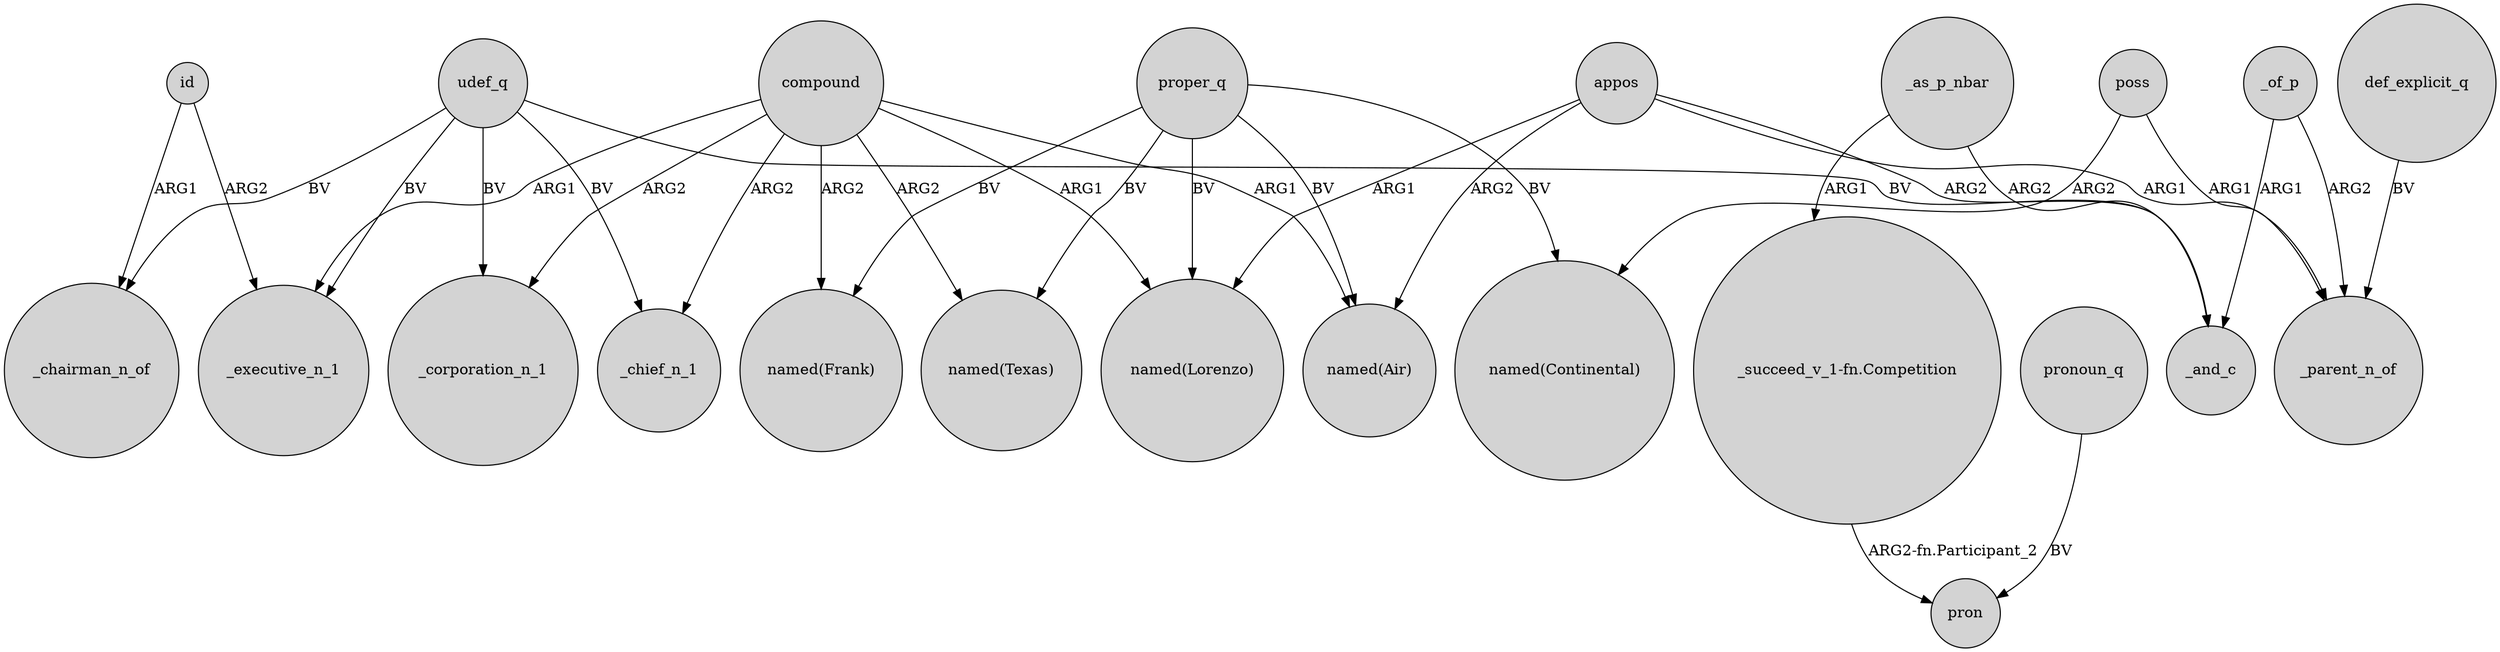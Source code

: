 digraph {
	node [shape=circle style=filled]
	proper_q -> "named(Texas)" [label=BV]
	id -> _chairman_n_of [label=ARG1]
	compound -> _chief_n_1 [label=ARG2]
	appos -> _and_c [label=ARG2]
	appos -> "named(Air)" [label=ARG2]
	compound -> "named(Air)" [label=ARG1]
	_as_p_nbar -> "_succeed_v_1-fn.Competition" [label=ARG1]
	udef_q -> _chairman_n_of [label=BV]
	id -> _executive_n_1 [label=ARG2]
	_of_p -> _parent_n_of [label=ARG2]
	udef_q -> _chief_n_1 [label=BV]
	proper_q -> "named(Continental)" [label=BV]
	compound -> "named(Texas)" [label=ARG2]
	appos -> _parent_n_of [label=ARG1]
	proper_q -> "named(Air)" [label=BV]
	compound -> "named(Frank)" [label=ARG2]
	udef_q -> _and_c [label=BV]
	_of_p -> _and_c [label=ARG1]
	def_explicit_q -> _parent_n_of [label=BV]
	pronoun_q -> pron [label=BV]
	udef_q -> _executive_n_1 [label=BV]
	proper_q -> "named(Frank)" [label=BV]
	compound -> "named(Lorenzo)" [label=ARG1]
	proper_q -> "named(Lorenzo)" [label=BV]
	compound -> _executive_n_1 [label=ARG1]
	"_succeed_v_1-fn.Competition" -> pron [label="ARG2-fn.Participant_2"]
	compound -> _corporation_n_1 [label=ARG2]
	udef_q -> _corporation_n_1 [label=BV]
	appos -> "named(Lorenzo)" [label=ARG1]
	poss -> _parent_n_of [label=ARG1]
	poss -> "named(Continental)" [label=ARG2]
	_as_p_nbar -> _and_c [label=ARG2]
}
